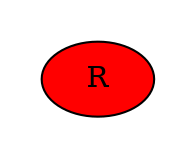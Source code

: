 digraph prb11_move_04 {
	subgraph cluster_0 {
		peripheries=0
		9 [label=R fillcolor="#ff0000" style=filled]
	}
}
